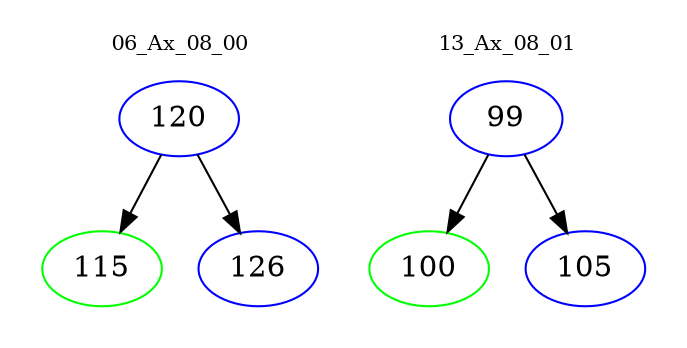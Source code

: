 digraph{
subgraph cluster_0 {
color = white
label = "06_Ax_08_00";
fontsize=10;
T0_120 [label="120", color="blue"]
T0_120 -> T0_115 [color="black"]
T0_115 [label="115", color="green"]
T0_120 -> T0_126 [color="black"]
T0_126 [label="126", color="blue"]
}
subgraph cluster_1 {
color = white
label = "13_Ax_08_01";
fontsize=10;
T1_99 [label="99", color="blue"]
T1_99 -> T1_100 [color="black"]
T1_100 [label="100", color="green"]
T1_99 -> T1_105 [color="black"]
T1_105 [label="105", color="blue"]
}
}
